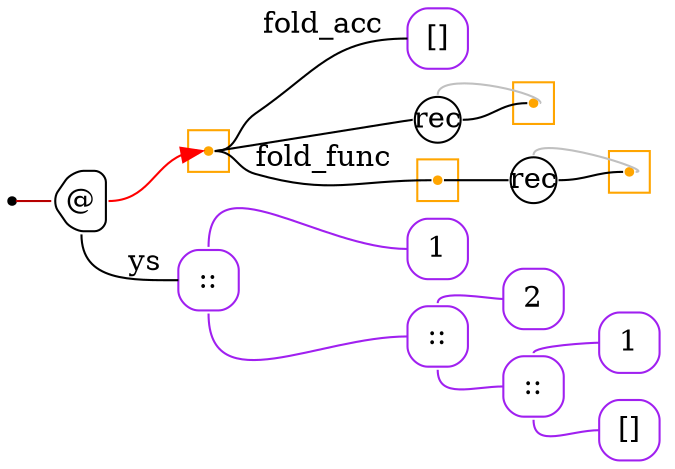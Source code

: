 digraph G {
  rankdir=LR;
  edge[arrowhead=none,arrowtail=none];
  node[fixedsize=true,shape=circle]
  size="9.201041666666667,5.219270833333334";
  labeldistance=0;
  nodesep=.175;
  ranksep=.175;

 nd1[shape=point];
   nd15[label="1",tooltip="nd15-ConstGraph",style=rounded,orientation=90,shape=square,width=.4,height=.4,color="purple"];
   nd21[label="2",tooltip="nd21-ConstGraph",style=rounded,orientation=90,shape=square,width=.4,height=.4,color="purple"];
   nd27[label="1",tooltip="nd27-ConstGraph",style=rounded,orientation=90,shape=square,width=.4,height=.4,color="purple"];
   nd32[label="[]",tooltip="nd32-ConstEmptyGraph",style=rounded,orientation=90,shape=square,width=.4,height=.4,color="purple"];
   nd363[label="::",tooltip="nd363-ConstListGraph",style=rounded,orientation=90,shape=square,width=.4,height=.4,color="purple"];
   nd369[label="::",tooltip="nd369-ConstListGraph",style=rounded,orientation=90,shape=square,width=.4,height=.4,color="purple"];
   nd375[label="::",tooltip="nd375-ConstListGraph",style=rounded,orientation=90,shape=square,width=.4,height=.4,color="purple"];
 subgraph cluster_nd174 {
   graph[style=fill,color="orange"];
   ndcluster_nd174[tooltip="nd174",orientation=90,shape=point,color="orange"];
 };
 nd379[label="rec",tooltip="nd379-RecurGraph",style=rounded,width=.3,height=.3,color="#000000"];
   subgraph cluster_nd383 {
     graph[style=fill,color="orange"];
     ndcluster_nd383[tooltip="nd383",orientation=90,shape=point,color="orange"];
   };
 nd49[label="@",tooltip="nd49-AppGraph",style=rounded,orientation=90,shape=house,width=.4,height=.4,color="#000000"];
   nd159[label="[]",tooltip="nd159-ConstEmptyGraph",style=rounded,orientation=90,shape=square,width=.4,height=.4,color="purple"];
 nd484[label="rec",tooltip="nd484-RecurGraph",style=rounded,width=.3,height=.3,color="#000000"];
   subgraph cluster_nd488 {
     graph[style=fill,color="orange"];
     ndcluster_nd488[tooltip="nd488",orientation=90,shape=point,color="orange"];
   };
 subgraph cluster_nd65 {
   graph[style=fill,color="orange"];
   ndcluster_nd65[tooltip="nd65",orientation=90,shape=point,color="orange"];
 };

  nd363->nd27[tailport=n,headport=w,color=purple,arrowhead=none,arrowtail=none];
  nd363->nd32[tailport=s,headport=w,color=purple,arrowhead=none,arrowtail=none];
  nd369->nd21[tailport=n,headport=w,color=purple,arrowhead=none,arrowtail=none];
  nd369->nd363[tailport=s,headport=w,color=purple,arrowhead=none,arrowtail=none];
  nd375->nd15[tailport=n,headport=w,color=purple,arrowhead=none,arrowtail=none];
  nd375->nd369[tailport=s,headport=w,color=purple,arrowhead=none,arrowtail=none];
  ndcluster_nd65->nd484[tailport=e,headport=w,color=black,arrowhead=none,arrowtail=none];
  ndcluster_nd65->ndcluster_nd174[label="fold_func",tailport=e,headport=w];
  ndcluster_nd65->nd159[label="fold_acc",tailport=e,headport=w];
  nd49->ndcluster_nd65[tailport=e,headport=w,color=red,arrowhead=normal];
  nd1->nd49[tailport=e,headport=w,color="#b70000",arrowhead=none,arrowtail=none];
  ndcluster_nd174->nd379[tailport=e,headport=w,color=black,arrowhead=none,arrowtail=none];
  nd49->nd375[label="ys",tailport=s,headport=w];
  nd379->ndcluster_nd383[dir=back,headport=e,tailport=n,color=grey,arrowhead=none,arrowtail=none];
  nd379->ndcluster_nd383[tailport=e,headport=w];
  nd484->ndcluster_nd488[dir=back,headport=e,tailport=n,color=grey,arrowhead=none,arrowtail=none];
  nd484->ndcluster_nd488[tailport=e,headport=w];
}